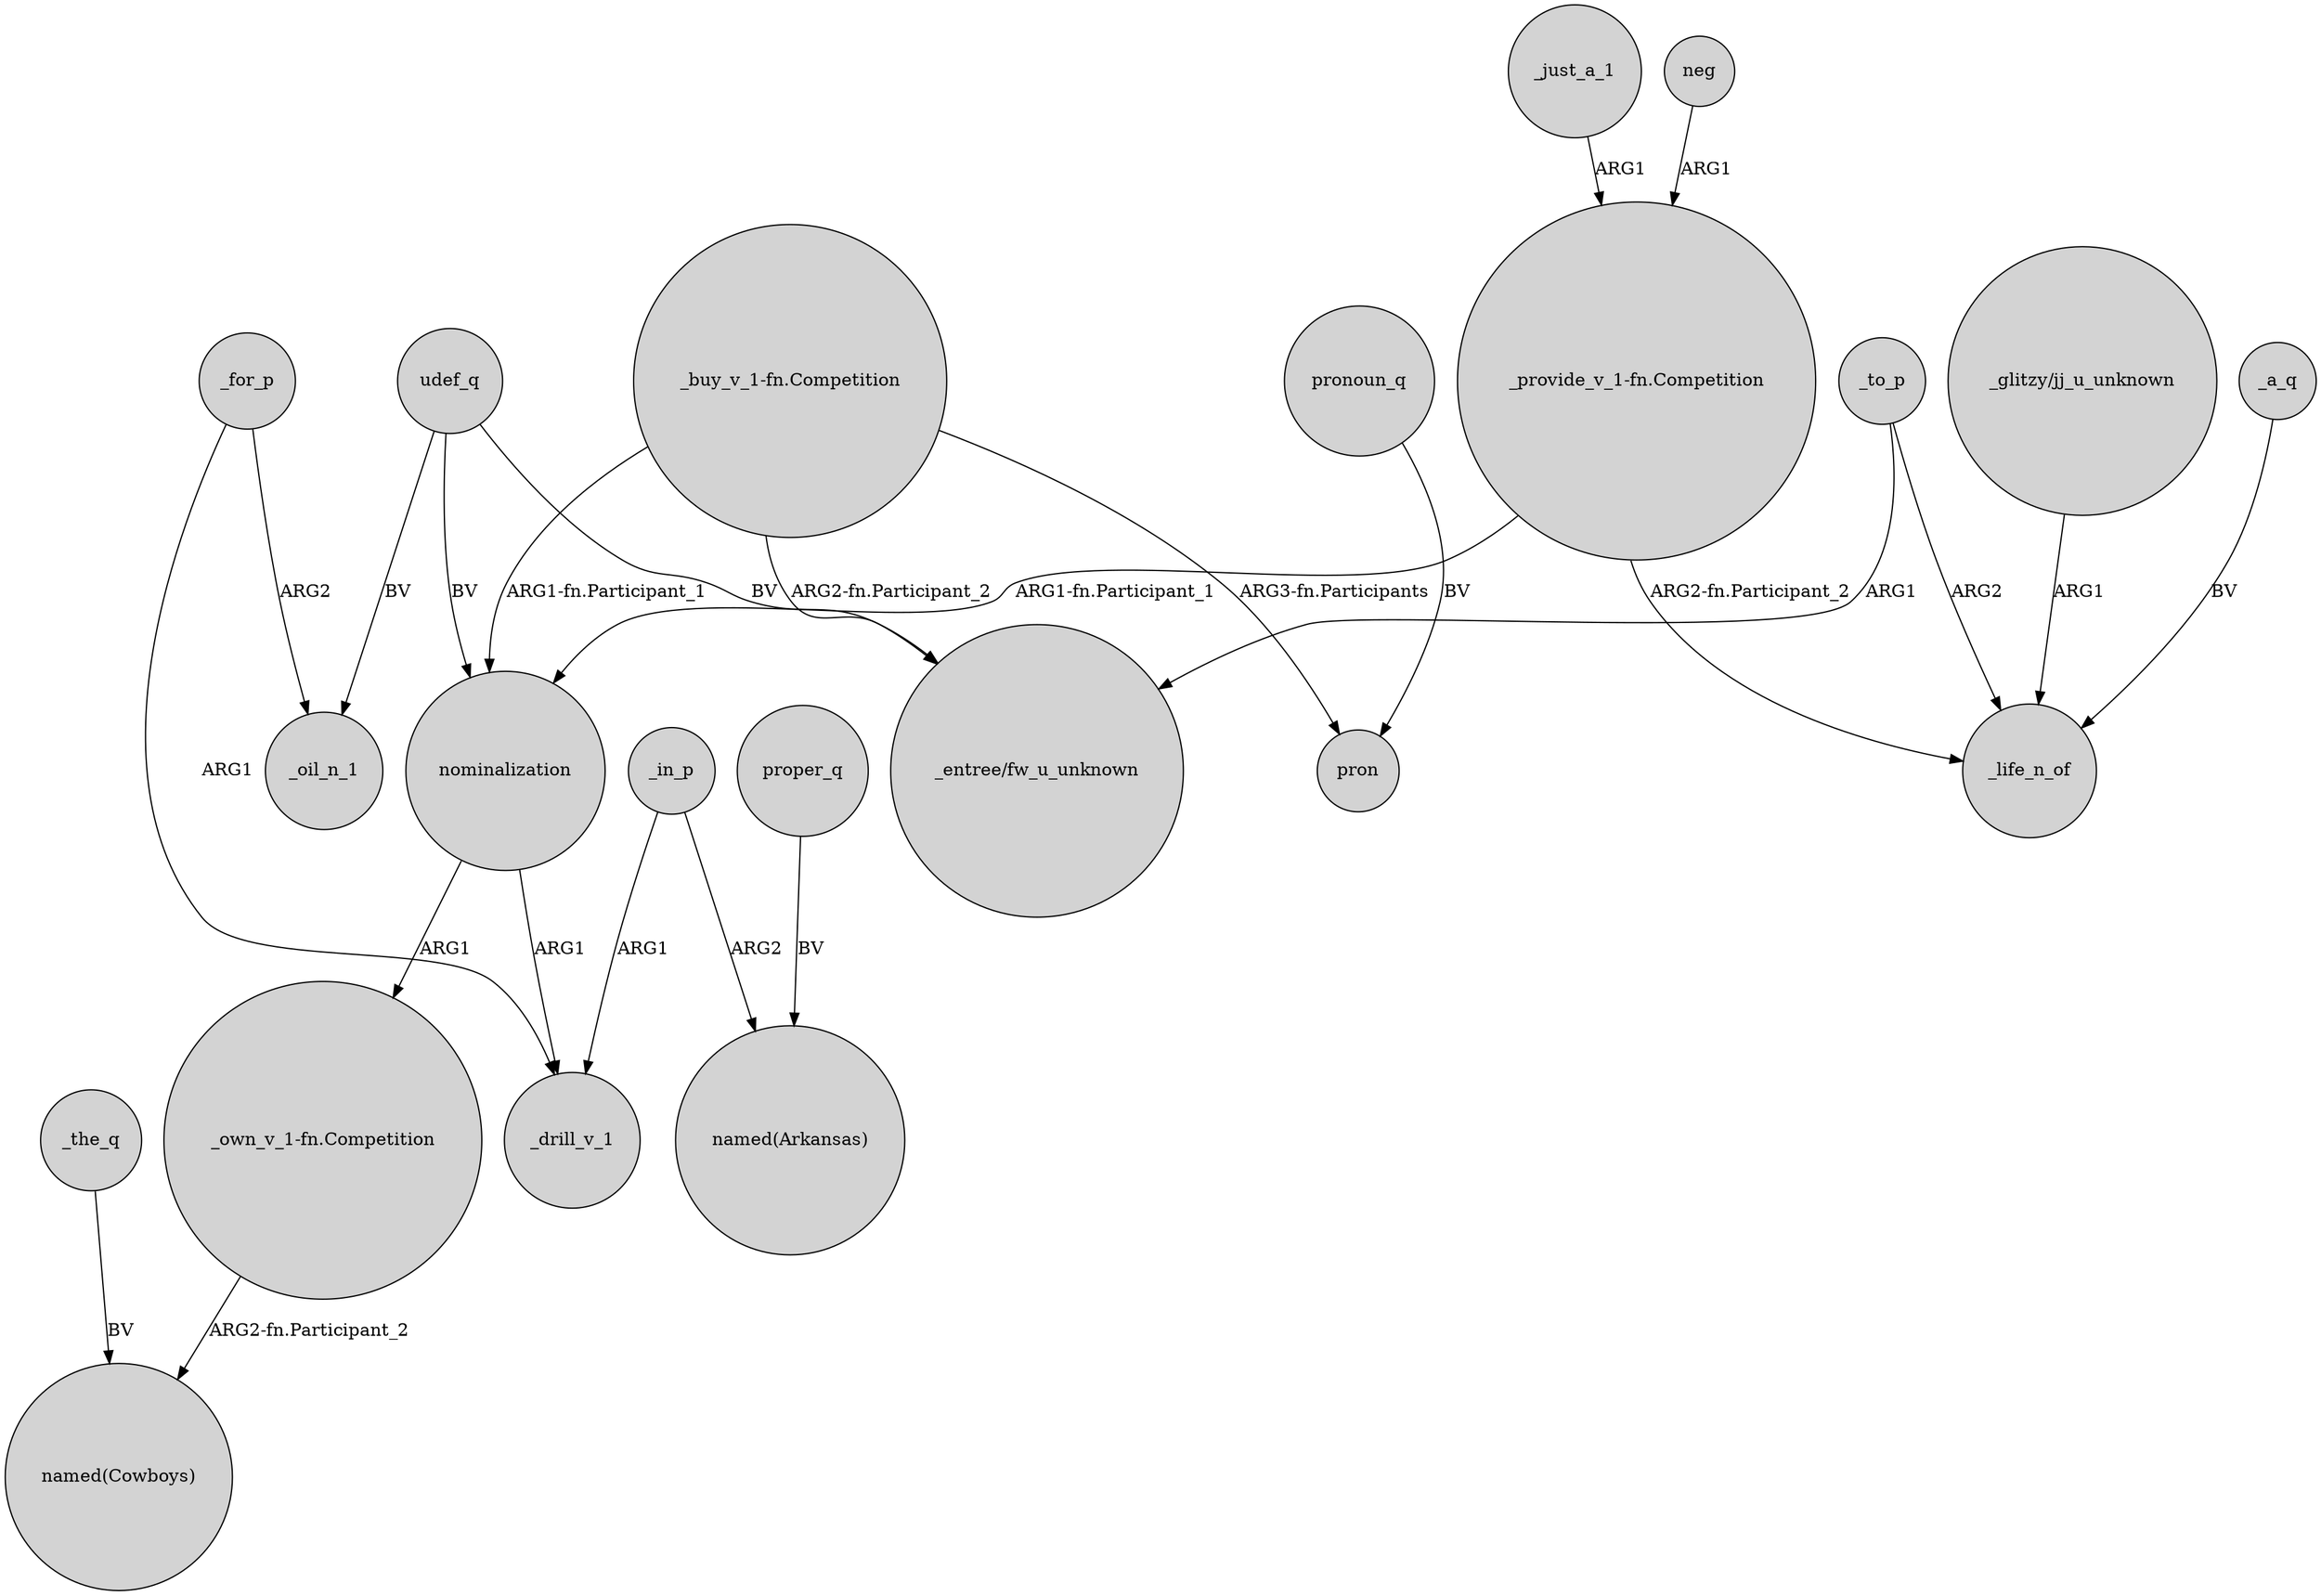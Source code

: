 digraph {
	node [shape=circle style=filled]
	"_provide_v_1-fn.Competition" -> nominalization [label="ARG1-fn.Participant_1"]
	_in_p -> "named(Arkansas)" [label=ARG2]
	udef_q -> _oil_n_1 [label=BV]
	"_provide_v_1-fn.Competition" -> _life_n_of [label="ARG2-fn.Participant_2"]
	udef_q -> nominalization [label=BV]
	_the_q -> "named(Cowboys)" [label=BV]
	nominalization -> "_own_v_1-fn.Competition" [label=ARG1]
	_for_p -> _drill_v_1 [label=ARG1]
	_in_p -> _drill_v_1 [label=ARG1]
	"_glitzy/jj_u_unknown" -> _life_n_of [label=ARG1]
	_to_p -> _life_n_of [label=ARG2]
	_a_q -> _life_n_of [label=BV]
	pronoun_q -> pron [label=BV]
	_just_a_1 -> "_provide_v_1-fn.Competition" [label=ARG1]
	_for_p -> _oil_n_1 [label=ARG2]
	"_buy_v_1-fn.Competition" -> pron [label="ARG3-fn.Participants"]
	_to_p -> "_entree/fw_u_unknown" [label=ARG1]
	"_buy_v_1-fn.Competition" -> "_entree/fw_u_unknown" [label="ARG2-fn.Participant_2"]
	nominalization -> _drill_v_1 [label=ARG1]
	proper_q -> "named(Arkansas)" [label=BV]
	neg -> "_provide_v_1-fn.Competition" [label=ARG1]
	"_buy_v_1-fn.Competition" -> nominalization [label="ARG1-fn.Participant_1"]
	"_own_v_1-fn.Competition" -> "named(Cowboys)" [label="ARG2-fn.Participant_2"]
	udef_q -> "_entree/fw_u_unknown" [label=BV]
}
